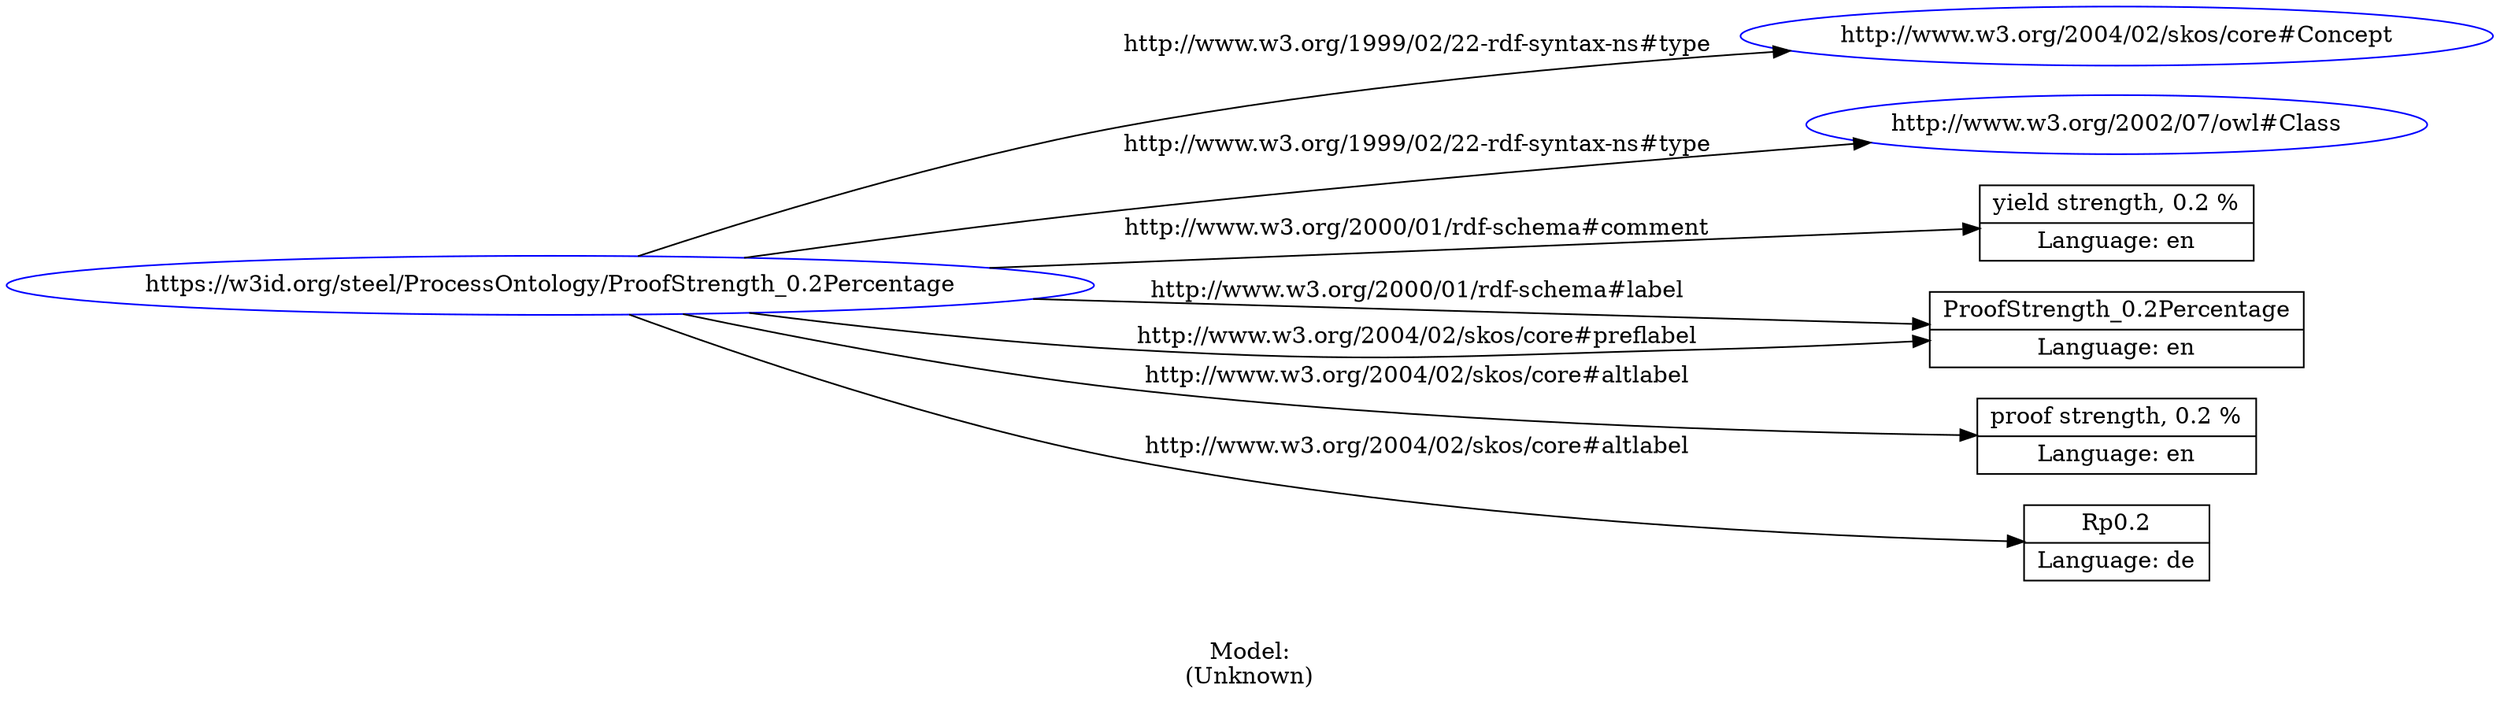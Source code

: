 digraph {
	rankdir = LR;
	charset="utf-8";

	"Rhttps://w3id.org/steel/ProcessOntology/ProofStrength_0.2Percentage" -> "Rhttp://www.w3.org/2004/02/skos/core#Concept" [ label="http://www.w3.org/1999/02/22-rdf-syntax-ns#type" ];
	"Rhttps://w3id.org/steel/ProcessOntology/ProofStrength_0.2Percentage" -> "Rhttp://www.w3.org/2002/07/owl#Class" [ label="http://www.w3.org/1999/02/22-rdf-syntax-ns#type" ];
	"Rhttps://w3id.org/steel/ProcessOntology/ProofStrength_0.2Percentage" -> "Lyield strength, 0.2 %|Language: en" [ label="http://www.w3.org/2000/01/rdf-schema#comment" ];
	"Rhttps://w3id.org/steel/ProcessOntology/ProofStrength_0.2Percentage" -> "LProofStrength_0.2Percentage|Language: en" [ label="http://www.w3.org/2000/01/rdf-schema#label" ];
	"Rhttps://w3id.org/steel/ProcessOntology/ProofStrength_0.2Percentage" -> "Lproof strength, 0.2 %|Language: en" [ label="http://www.w3.org/2004/02/skos/core#altlabel" ];
	"Rhttps://w3id.org/steel/ProcessOntology/ProofStrength_0.2Percentage" -> "LRp0.2|Language: de" [ label="http://www.w3.org/2004/02/skos/core#altlabel" ];
	"Rhttps://w3id.org/steel/ProcessOntology/ProofStrength_0.2Percentage" -> "LProofStrength_0.2Percentage|Language: en" [ label="http://www.w3.org/2004/02/skos/core#preflabel" ];

	// Resources
	"Rhttps://w3id.org/steel/ProcessOntology/ProofStrength_0.2Percentage" [ label="https://w3id.org/steel/ProcessOntology/ProofStrength_0.2Percentage", shape = ellipse, color = blue ];
	"Rhttp://www.w3.org/2004/02/skos/core#Concept" [ label="http://www.w3.org/2004/02/skos/core#Concept", shape = ellipse, color = blue ];
	"Rhttp://www.w3.org/2002/07/owl#Class" [ label="http://www.w3.org/2002/07/owl#Class", shape = ellipse, color = blue ];

	// Anonymous nodes

	// Literals
	"Lyield strength, 0.2 %|Language: en" [ label="yield strength, 0.2 %|Language: en", shape = record ];
	"LProofStrength_0.2Percentage|Language: en" [ label="ProofStrength_0.2Percentage|Language: en", shape = record ];
	"Lproof strength, 0.2 %|Language: en" [ label="proof strength, 0.2 %|Language: en", shape = record ];
	"LRp0.2|Language: de" [ label="Rp0.2|Language: de", shape = record ];

	label="\n\nModel:\n(Unknown)";
}
